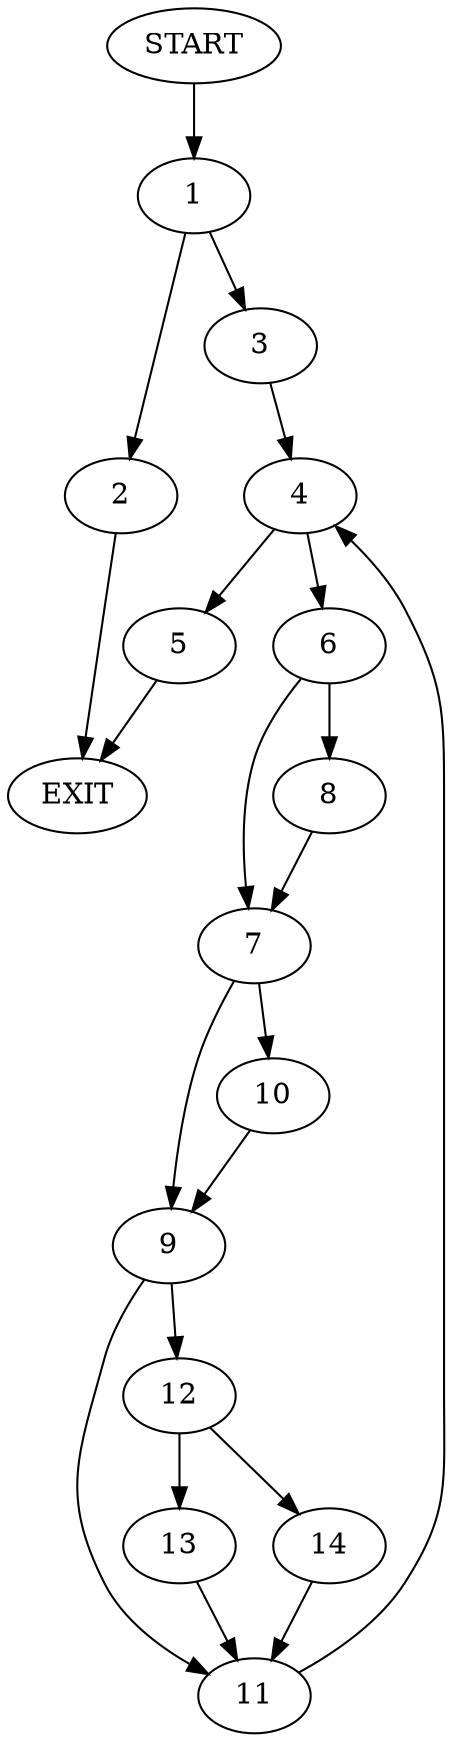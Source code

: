 digraph {
0 [label="START"]
15 [label="EXIT"]
0 -> 1
1 -> 2
1 -> 3
2 -> 15
3 -> 4
4 -> 5
4 -> 6
5 -> 15
6 -> 7
6 -> 8
7 -> 9
7 -> 10
8 -> 7
9 -> 11
9 -> 12
10 -> 9
11 -> 4
12 -> 13
12 -> 14
14 -> 11
13 -> 11
}
